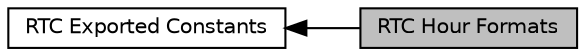 digraph "RTC Hour Formats"
{
  edge [fontname="Helvetica",fontsize="10",labelfontname="Helvetica",labelfontsize="10"];
  node [fontname="Helvetica",fontsize="10",shape=box];
  rankdir=LR;
  Node1 [label="RTC Hour Formats",height=0.2,width=0.4,color="black", fillcolor="grey75", style="filled", fontcolor="black",tooltip=" "];
  Node2 [label="RTC Exported Constants",height=0.2,width=0.4,color="black", fillcolor="white", style="filled",URL="$group___r_t_c___exported___constants.html",tooltip=" "];
  Node2->Node1 [shape=plaintext, dir="back", style="solid"];
}
